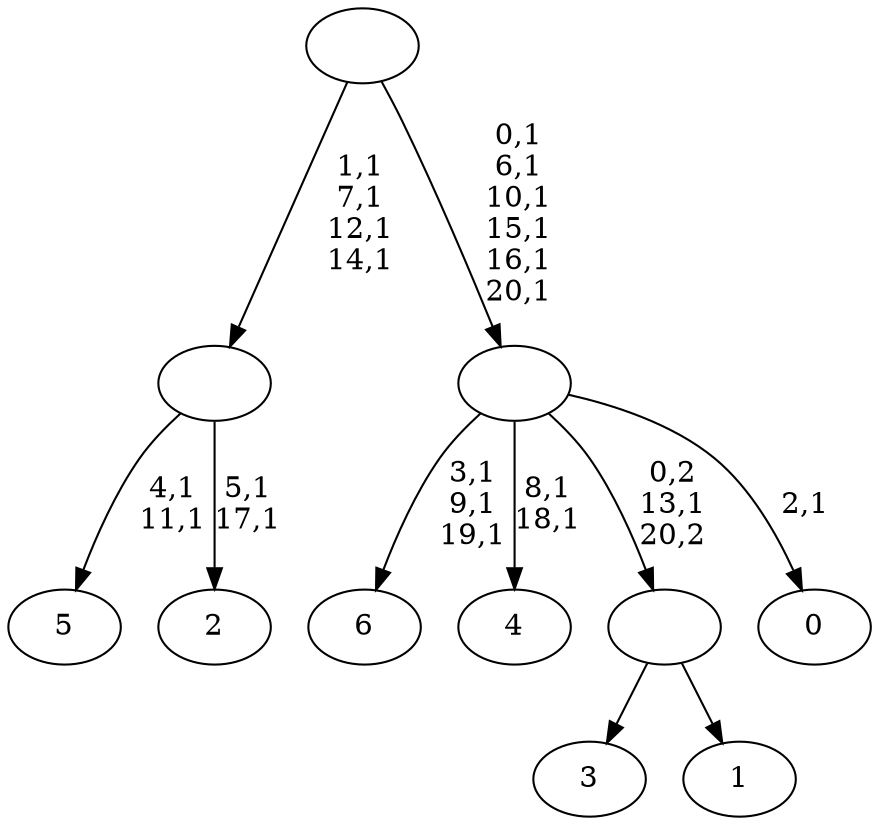 digraph T {
	28 [label="6"]
	24 [label="5"]
	21 [label="4"]
	18 [label="3"]
	17 [label="2"]
	14 [label=""]
	10 [label="1"]
	9 [label=""]
	8 [label="0"]
	6 [label=""]
	0 [label=""]
	14 -> 17 [label="5,1\n17,1"]
	14 -> 24 [label="4,1\n11,1"]
	9 -> 18 [label=""]
	9 -> 10 [label=""]
	6 -> 8 [label="2,1"]
	6 -> 21 [label="8,1\n18,1"]
	6 -> 28 [label="3,1\n9,1\n19,1"]
	6 -> 9 [label="0,2\n13,1\n20,2"]
	0 -> 6 [label="0,1\n6,1\n10,1\n15,1\n16,1\n20,1"]
	0 -> 14 [label="1,1\n7,1\n12,1\n14,1"]
}

